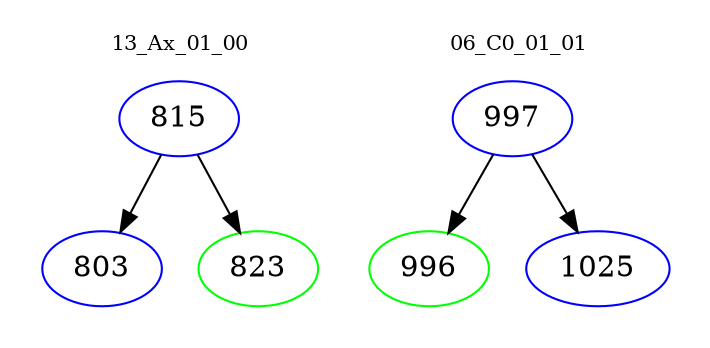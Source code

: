 digraph{
subgraph cluster_0 {
color = white
label = "13_Ax_01_00";
fontsize=10;
T0_815 [label="815", color="blue"]
T0_815 -> T0_803 [color="black"]
T0_803 [label="803", color="blue"]
T0_815 -> T0_823 [color="black"]
T0_823 [label="823", color="green"]
}
subgraph cluster_1 {
color = white
label = "06_C0_01_01";
fontsize=10;
T1_997 [label="997", color="blue"]
T1_997 -> T1_996 [color="black"]
T1_996 [label="996", color="green"]
T1_997 -> T1_1025 [color="black"]
T1_1025 [label="1025", color="blue"]
}
}
